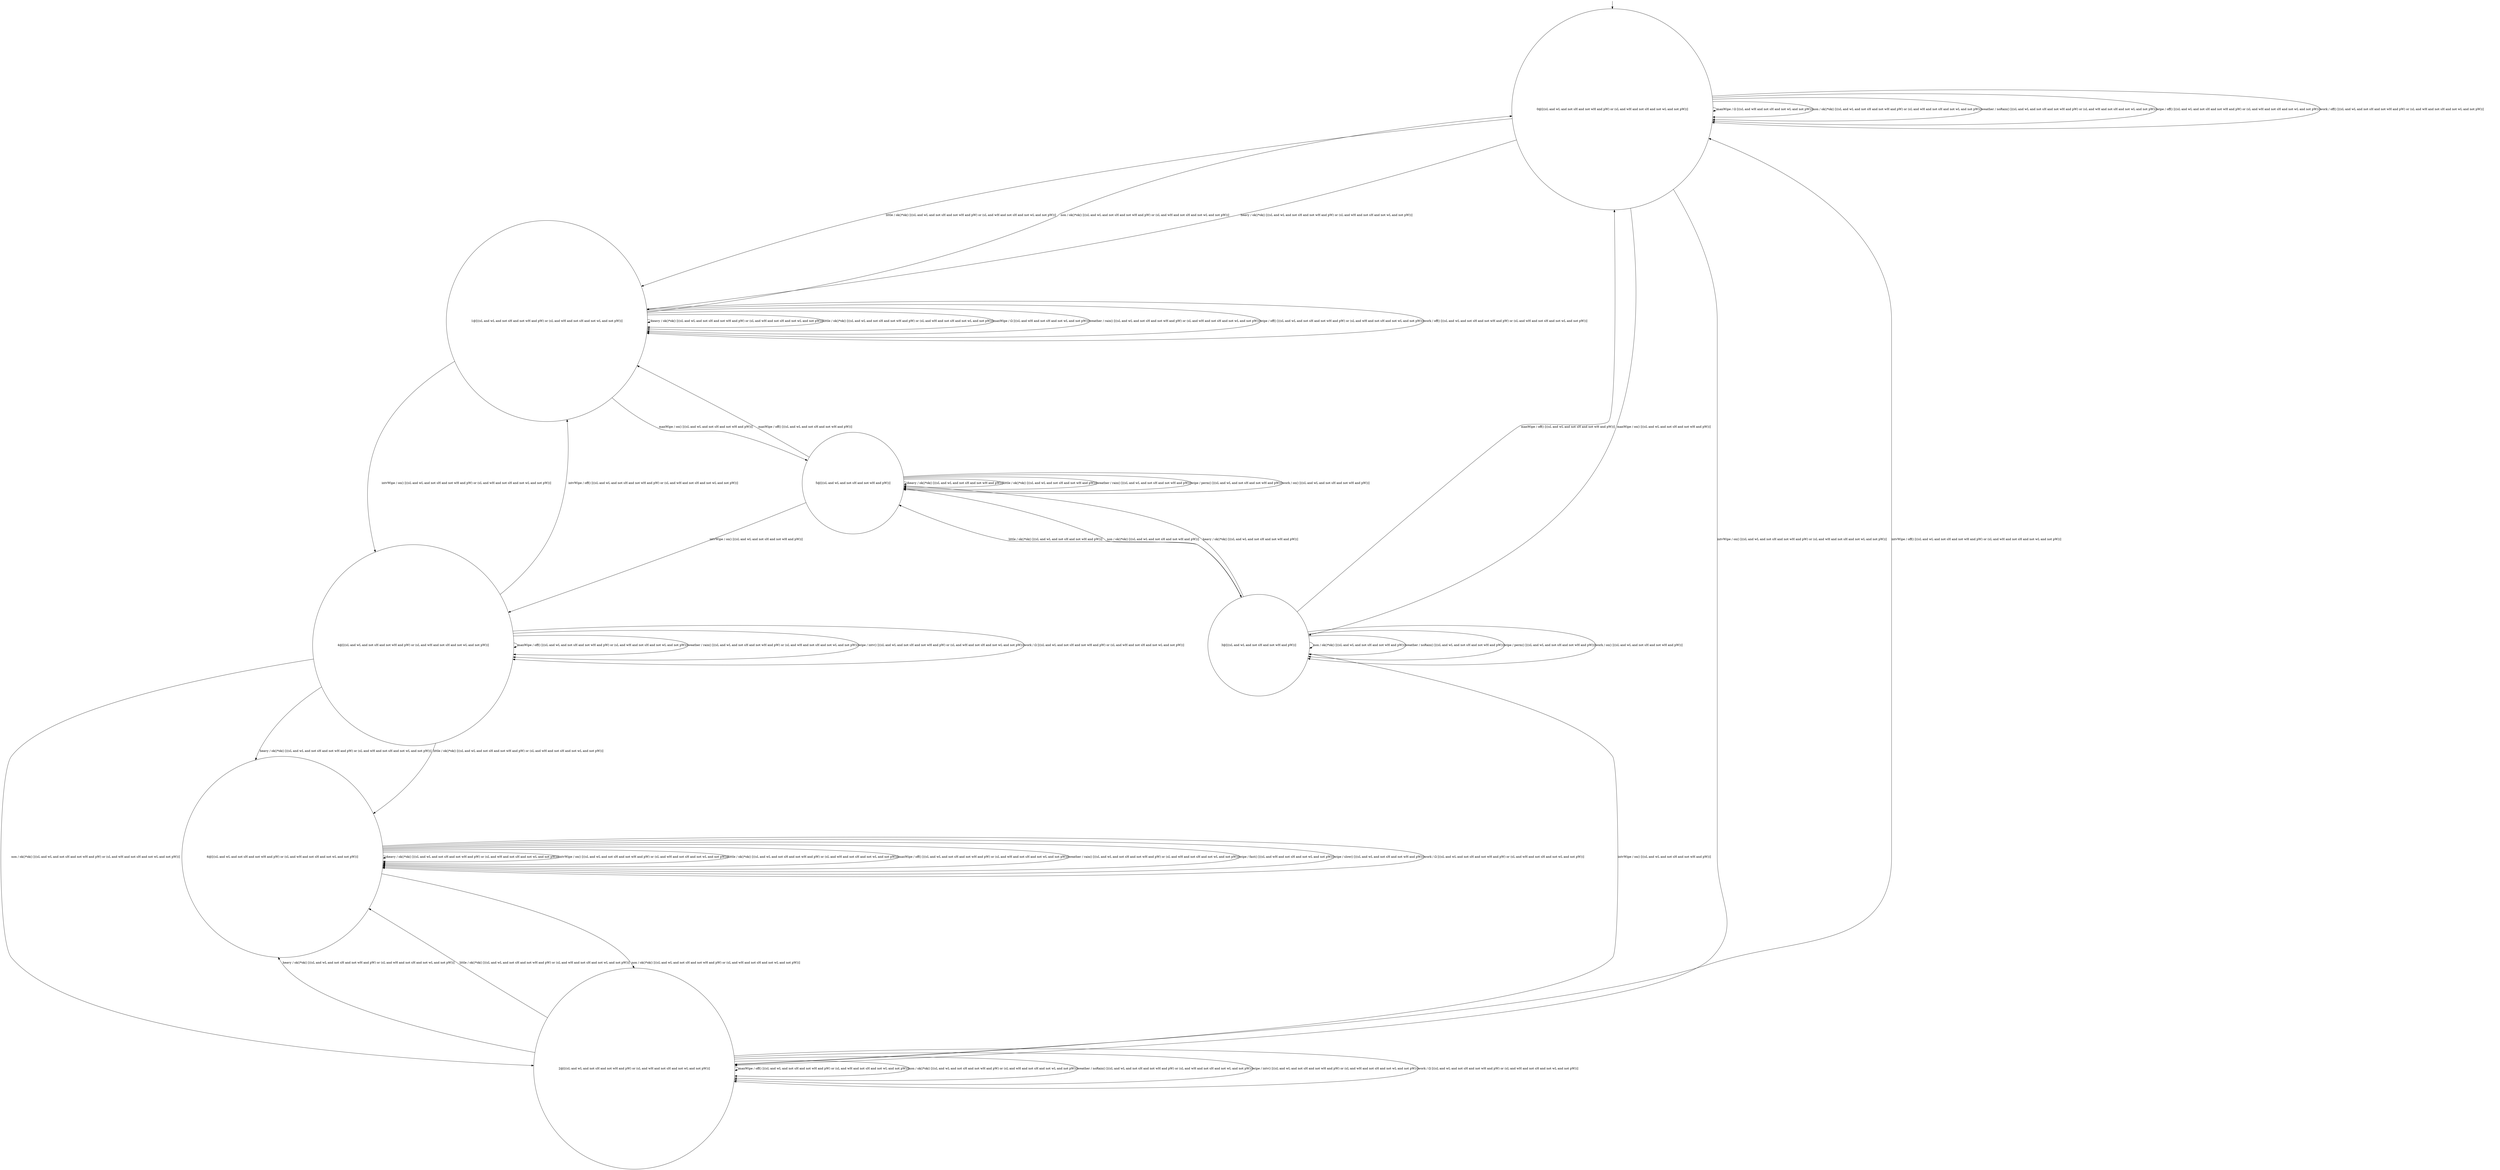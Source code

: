 digraph g {
	edge [lblstyle="above, sloped"];
	s0 [shape="circle" label="0@[((sL and wL and not sH and not wH and pW) or (sL and wH and not sH and not wL and not pW))]"];
	s1 [shape="circle" label="1@[((sL and wL and not sH and not wH and pW) or (sL and wH and not sH and not wL and not pW))]"];
	s2 [shape="circle" label="2@[((sL and wL and not sH and not wH and pW) or (sL and wH and not sH and not wL and not pW))]"];
	s3 [shape="circle" label="3@[((sL and wL and not sH and not wH and pW))]"];
	s4 [shape="circle" label="4@[((sL and wL and not sH and not wH and pW) or (sL and wH and not sH and not wL and not pW))]"];
	s5 [shape="circle" label="5@[((sL and wL and not sH and not wH and pW))]"];
	s6 [shape="circle" label="6@[((sL and wL and not sH and not wH and pW) or (sL and wH and not sH and not wL and not pW))]"];
	s0 -> s1 [label="heavy / ok()*ok() [((sL and wL and not sH and not wH and pW) or (sL and wH and not sH and not wL and not pW))]"];
	s0 -> s2 [label="intvWipe / on() [((sL and wL and not sH and not wH and pW) or (sL and wH and not sH and not wL and not pW))]"];
	s0 -> s1 [label="little / ok()*ok() [((sL and wL and not sH and not wH and pW) or (sL and wH and not sH and not wL and not pW))]"];
	s0 -> s0 [label="manWipe / Ω [((sL and wH and not sH and not wL and not pW))]"];
	s0 -> s3 [label="manWipe / on() [((sL and wL and not sH and not wH and pW))]"];
	s0 -> s0 [label="non / ok()*ok() [((sL and wL and not sH and not wH and pW) or (sL and wH and not sH and not wL and not pW))]"];
	s0 -> s0 [label="weather / noRain() [((sL and wL and not sH and not wH and pW) or (sL and wH and not sH and not wL and not pW))]"];
	s0 -> s0 [label="wipe / off() [((sL and wL and not sH and not wH and pW) or (sL and wH and not sH and not wL and not pW))]"];
	s0 -> s0 [label="work / off() [((sL and wL and not sH and not wH and pW) or (sL and wH and not sH and not wL and not pW))]"];
	s1 -> s1 [label="heavy / ok()*ok() [((sL and wL and not sH and not wH and pW) or (sL and wH and not sH and not wL and not pW))]"];
	s1 -> s4 [label="intvWipe / on() [((sL and wL and not sH and not wH and pW) or (sL and wH and not sH and not wL and not pW))]"];
	s1 -> s1 [label="little / ok()*ok() [((sL and wL and not sH and not wH and pW) or (sL and wH and not sH and not wL and not pW))]"];
	s1 -> s5 [label="manWipe / on() [((sL and wL and not sH and not wH and pW))]"];
	s1 -> s1 [label="manWipe / Ω [((sL and wH and not sH and not wL and not pW))]"];
	s1 -> s0 [label="non / ok()*ok() [((sL and wL and not sH and not wH and pW) or (sL and wH and not sH and not wL and not pW))]"];
	s1 -> s1 [label="weather / rain() [((sL and wL and not sH and not wH and pW) or (sL and wH and not sH and not wL and not pW))]"];
	s1 -> s1 [label="wipe / off() [((sL and wL and not sH and not wH and pW) or (sL and wH and not sH and not wL and not pW))]"];
	s1 -> s1 [label="work / off() [((sL and wL and not sH and not wH and pW) or (sL and wH and not sH and not wL and not pW))]"];
	s2 -> s6 [label="heavy / ok()*ok() [((sL and wL and not sH and not wH and pW) or (sL and wH and not sH and not wL and not pW))]"];
	s2 -> s0 [label="intvWipe / off() [((sL and wL and not sH and not wH and pW) or (sL and wH and not sH and not wL and not pW))]"];
	s2 -> s6 [label="little / ok()*ok() [((sL and wL and not sH and not wH and pW) or (sL and wH and not sH and not wL and not pW))]"];
	s2 -> s2 [label="manWipe / off() [((sL and wL and not sH and not wH and pW) or (sL and wH and not sH and not wL and not pW))]"];
	s2 -> s2 [label="non / ok()*ok() [((sL and wL and not sH and not wH and pW) or (sL and wH and not sH and not wL and not pW))]"];
	s2 -> s2 [label="weather / noRain() [((sL and wL and not sH and not wH and pW) or (sL and wH and not sH and not wL and not pW))]"];
	s2 -> s2 [label="wipe / intv() [((sL and wL and not sH and not wH and pW) or (sL and wH and not sH and not wL and not pW))]"];
	s2 -> s2 [label="work / Ω [((sL and wL and not sH and not wH and pW) or (sL and wH and not sH and not wL and not pW))]"];
	s3 -> s5 [label="heavy / ok()*ok() [((sL and wL and not sH and not wH and pW))]"];
	s3 -> s2 [label="intvWipe / on() [((sL and wL and not sH and not wH and pW))]"];
	s3 -> s5 [label="little / ok()*ok() [((sL and wL and not sH and not wH and pW))]"];
	s3 -> s0 [label="manWipe / off() [((sL and wL and not sH and not wH and pW))]"];
	s3 -> s3 [label="non / ok()*ok() [((sL and wL and not sH and not wH and pW))]"];
	s3 -> s3 [label="weather / noRain() [((sL and wL and not sH and not wH and pW))]"];
	s3 -> s3 [label="wipe / perm() [((sL and wL and not sH and not wH and pW))]"];
	s3 -> s3 [label="work / on() [((sL and wL and not sH and not wH and pW))]"];
	s4 -> s6 [label="heavy / ok()*ok() [((sL and wL and not sH and not wH and pW) or (sL and wH and not sH and not wL and not pW))]"];
	s4 -> s1 [label="intvWipe / off() [((sL and wL and not sH and not wH and pW) or (sL and wH and not sH and not wL and not pW))]"];
	s4 -> s6 [label="little / ok()*ok() [((sL and wL and not sH and not wH and pW) or (sL and wH and not sH and not wL and not pW))]"];
	s4 -> s4 [label="manWipe / off() [((sL and wL and not sH and not wH and pW) or (sL and wH and not sH and not wL and not pW))]"];
	s4 -> s2 [label="non / ok()*ok() [((sL and wL and not sH and not wH and pW) or (sL and wH and not sH and not wL and not pW))]"];
	s4 -> s4 [label="weather / rain() [((sL and wL and not sH and not wH and pW) or (sL and wH and not sH and not wL and not pW))]"];
	s4 -> s4 [label="wipe / intv() [((sL and wL and not sH and not wH and pW) or (sL and wH and not sH and not wL and not pW))]"];
	s4 -> s4 [label="work / Ω [((sL and wL and not sH and not wH and pW) or (sL and wH and not sH and not wL and not pW))]"];
	s5 -> s5 [label="heavy / ok()*ok() [((sL and wL and not sH and not wH and pW))]"];
	s5 -> s4 [label="intvWipe / on() [((sL and wL and not sH and not wH and pW))]"];
	s5 -> s5 [label="little / ok()*ok() [((sL and wL and not sH and not wH and pW))]"];
	s5 -> s1 [label="manWipe / off() [((sL and wL and not sH and not wH and pW))]"];
	s5 -> s3 [label="non / ok()*ok() [((sL and wL and not sH and not wH and pW))]"];
	s5 -> s5 [label="weather / rain() [((sL and wL and not sH and not wH and pW))]"];
	s5 -> s5 [label="wipe / perm() [((sL and wL and not sH and not wH and pW))]"];
	s5 -> s5 [label="work / on() [((sL and wL and not sH and not wH and pW))]"];
	s6 -> s6 [label="heavy / ok()*ok() [((sL and wL and not sH and not wH and pW) or (sL and wH and not sH and not wL and not pW))]"];
	s6 -> s6 [label="intvWipe / on() [((sL and wL and not sH and not wH and pW) or (sL and wH and not sH and not wL and not pW))]"];
	s6 -> s6 [label="little / ok()*ok() [((sL and wL and not sH and not wH and pW) or (sL and wH and not sH and not wL and not pW))]"];
	s6 -> s6 [label="manWipe / off() [((sL and wL and not sH and not wH and pW) or (sL and wH and not sH and not wL and not pW))]"];
	s6 -> s2 [label="non / ok()*ok() [((sL and wL and not sH and not wH and pW) or (sL and wH and not sH and not wL and not pW))]"];
	s6 -> s6 [label="weather / rain() [((sL and wL and not sH and not wH and pW) or (sL and wH and not sH and not wL and not pW))]"];
	s6 -> s6 [label="wipe / fast() [((sL and wH and not sH and not wL and not pW))]"];
	s6 -> s6 [label="wipe / slow() [((sL and wL and not sH and not wH and pW))]"];
	s6 -> s6 [label="work / Ω [((sL and wL and not sH and not wH and pW) or (sL and wH and not sH and not wL and not pW))]"];
	__start0 [label="" shape="none" width="0" height="0"];
	__start0 -> s0;
}